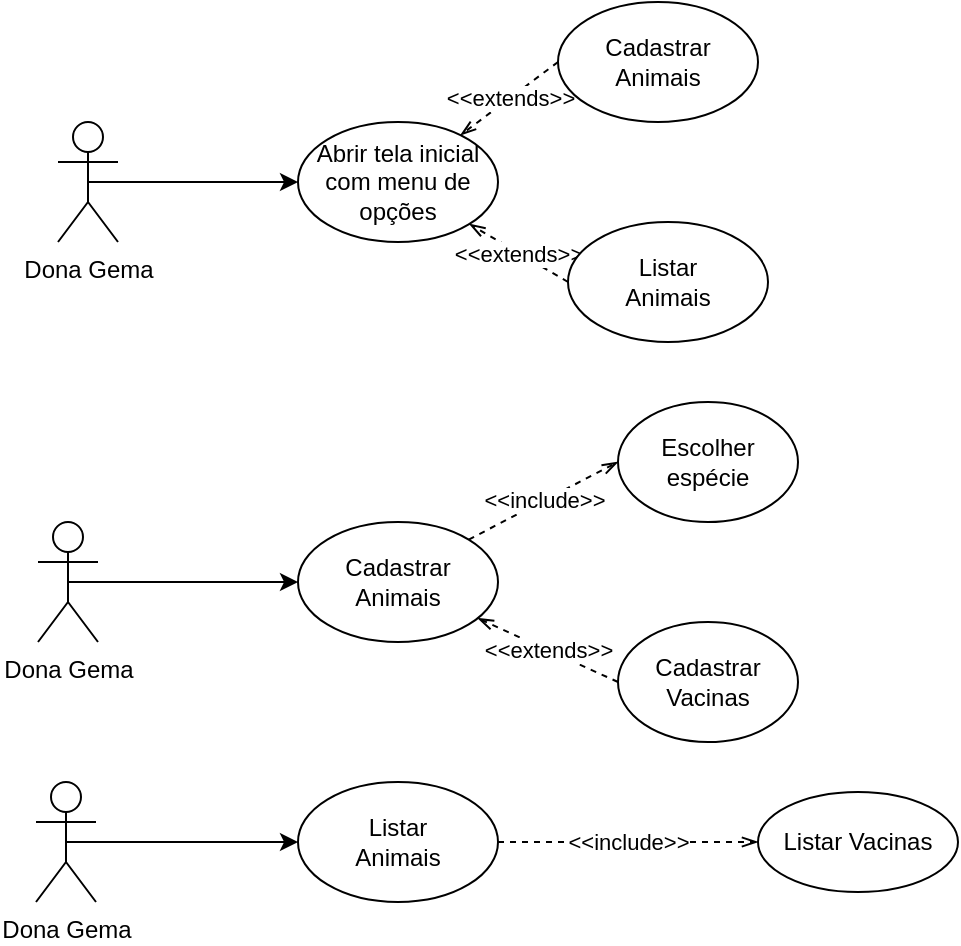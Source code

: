 <mxfile version="12.8.8" type="device"><diagram id="XwFvYuv_kGhR3PvkvoQd" name="Page-1"><mxGraphModel dx="1422" dy="745" grid="1" gridSize="10" guides="1" tooltips="1" connect="1" arrows="1" fold="1" page="1" pageScale="1" pageWidth="827" pageHeight="1169" math="0" shadow="0"><root><mxCell id="0"/><mxCell id="1" parent="0"/><mxCell id="qprT6GtrKF4YWhgkiHP0-18" value="&amp;lt;&amp;lt;include&amp;gt;&amp;gt;" style="edgeStyle=none;rounded=0;orthogonalLoop=1;jettySize=auto;html=1;exitX=1;exitY=0;exitDx=0;exitDy=0;entryX=0;entryY=0.5;entryDx=0;entryDy=0;dashed=1;endArrow=openThin;endFill=0;" edge="1" parent="1" source="qprT6GtrKF4YWhgkiHP0-1" target="qprT6GtrKF4YWhgkiHP0-4"><mxGeometry relative="1" as="geometry"/></mxCell><mxCell id="qprT6GtrKF4YWhgkiHP0-1" value="Cadastrar Animais" style="ellipse;whiteSpace=wrap;html=1;" vertex="1" parent="1"><mxGeometry x="340" y="370" width="100" height="60" as="geometry"/></mxCell><mxCell id="qprT6GtrKF4YWhgkiHP0-16" value="&amp;lt;&amp;lt;extends&amp;gt;&amp;gt;" style="rounded=0;orthogonalLoop=1;jettySize=auto;html=1;exitX=0;exitY=0.5;exitDx=0;exitDy=0;dashed=1;endArrow=openThin;endFill=0;" edge="1" parent="1" source="qprT6GtrKF4YWhgkiHP0-7" target="qprT6GtrKF4YWhgkiHP0-2"><mxGeometry relative="1" as="geometry"/></mxCell><mxCell id="qprT6GtrKF4YWhgkiHP0-2" value="Abrir tela inicial com menu de opções" style="ellipse;whiteSpace=wrap;html=1;" vertex="1" parent="1"><mxGeometry x="340" y="170" width="100" height="60" as="geometry"/></mxCell><mxCell id="qprT6GtrKF4YWhgkiHP0-19" value="&amp;lt;&amp;lt;include&amp;gt;&amp;gt;" style="edgeStyle=none;rounded=0;orthogonalLoop=1;jettySize=auto;html=1;exitX=1;exitY=0.5;exitDx=0;exitDy=0;entryX=0;entryY=0.5;entryDx=0;entryDy=0;dashed=1;endArrow=openThin;endFill=0;" edge="1" parent="1" source="qprT6GtrKF4YWhgkiHP0-3" target="qprT6GtrKF4YWhgkiHP0-12"><mxGeometry relative="1" as="geometry"/></mxCell><mxCell id="qprT6GtrKF4YWhgkiHP0-3" value="Listar&lt;br&gt;Animais" style="ellipse;whiteSpace=wrap;html=1;" vertex="1" parent="1"><mxGeometry x="340" y="500" width="100" height="60" as="geometry"/></mxCell><mxCell id="qprT6GtrKF4YWhgkiHP0-4" value="Escolher espécie" style="ellipse;whiteSpace=wrap;html=1;" vertex="1" parent="1"><mxGeometry x="500" y="310" width="90" height="60" as="geometry"/></mxCell><mxCell id="qprT6GtrKF4YWhgkiHP0-20" value="&amp;lt;&amp;lt;extends&amp;gt;&amp;gt;" style="edgeStyle=none;rounded=0;orthogonalLoop=1;jettySize=auto;html=1;exitX=0;exitY=0.5;exitDx=0;exitDy=0;dashed=1;endArrow=openThin;endFill=0;" edge="1" parent="1" source="qprT6GtrKF4YWhgkiHP0-5" target="qprT6GtrKF4YWhgkiHP0-1"><mxGeometry relative="1" as="geometry"/></mxCell><mxCell id="qprT6GtrKF4YWhgkiHP0-5" value="Cadastrar Vacinas" style="ellipse;whiteSpace=wrap;html=1;" vertex="1" parent="1"><mxGeometry x="500" y="420" width="90" height="60" as="geometry"/></mxCell><mxCell id="qprT6GtrKF4YWhgkiHP0-13" style="edgeStyle=orthogonalEdgeStyle;rounded=0;orthogonalLoop=1;jettySize=auto;html=1;exitX=0.5;exitY=0.5;exitDx=0;exitDy=0;exitPerimeter=0;entryX=0;entryY=0.5;entryDx=0;entryDy=0;" edge="1" parent="1" source="qprT6GtrKF4YWhgkiHP0-6" target="qprT6GtrKF4YWhgkiHP0-2"><mxGeometry relative="1" as="geometry"/></mxCell><mxCell id="qprT6GtrKF4YWhgkiHP0-6" value="Dona Gema" style="shape=umlActor;verticalLabelPosition=bottom;labelBackgroundColor=#ffffff;verticalAlign=top;html=1;" vertex="1" parent="1"><mxGeometry x="220" y="170" width="30" height="60" as="geometry"/></mxCell><mxCell id="qprT6GtrKF4YWhgkiHP0-7" value="Cadastrar Animais" style="ellipse;whiteSpace=wrap;html=1;" vertex="1" parent="1"><mxGeometry x="470" y="110" width="100" height="60" as="geometry"/></mxCell><mxCell id="qprT6GtrKF4YWhgkiHP0-17" value="&amp;lt;&amp;lt;extends&amp;gt;&amp;gt;" style="edgeStyle=none;rounded=0;orthogonalLoop=1;jettySize=auto;html=1;exitX=0;exitY=0.5;exitDx=0;exitDy=0;dashed=1;endArrow=openThin;endFill=0;" edge="1" parent="1" source="qprT6GtrKF4YWhgkiHP0-8" target="qprT6GtrKF4YWhgkiHP0-2"><mxGeometry relative="1" as="geometry"/></mxCell><mxCell id="qprT6GtrKF4YWhgkiHP0-8" value="Listar&lt;br&gt;Animais" style="ellipse;whiteSpace=wrap;html=1;" vertex="1" parent="1"><mxGeometry x="475" y="220" width="100" height="60" as="geometry"/></mxCell><mxCell id="qprT6GtrKF4YWhgkiHP0-14" style="edgeStyle=orthogonalEdgeStyle;rounded=0;orthogonalLoop=1;jettySize=auto;html=1;exitX=0.5;exitY=0.5;exitDx=0;exitDy=0;exitPerimeter=0;entryX=0;entryY=0.5;entryDx=0;entryDy=0;" edge="1" parent="1" source="qprT6GtrKF4YWhgkiHP0-10" target="qprT6GtrKF4YWhgkiHP0-1"><mxGeometry relative="1" as="geometry"/></mxCell><mxCell id="qprT6GtrKF4YWhgkiHP0-10" value="Dona Gema" style="shape=umlActor;verticalLabelPosition=bottom;labelBackgroundColor=#ffffff;verticalAlign=top;html=1;" vertex="1" parent="1"><mxGeometry x="210" y="370" width="30" height="60" as="geometry"/></mxCell><mxCell id="qprT6GtrKF4YWhgkiHP0-15" style="edgeStyle=orthogonalEdgeStyle;rounded=0;orthogonalLoop=1;jettySize=auto;html=1;exitX=0.5;exitY=0.5;exitDx=0;exitDy=0;exitPerimeter=0;entryX=0;entryY=0.5;entryDx=0;entryDy=0;" edge="1" parent="1" source="qprT6GtrKF4YWhgkiHP0-11" target="qprT6GtrKF4YWhgkiHP0-3"><mxGeometry relative="1" as="geometry"/></mxCell><mxCell id="qprT6GtrKF4YWhgkiHP0-11" value="Dona Gema" style="shape=umlActor;verticalLabelPosition=bottom;labelBackgroundColor=#ffffff;verticalAlign=top;html=1;" vertex="1" parent="1"><mxGeometry x="209" y="500" width="30" height="60" as="geometry"/></mxCell><mxCell id="qprT6GtrKF4YWhgkiHP0-12" value="Listar Vacinas" style="ellipse;whiteSpace=wrap;html=1;" vertex="1" parent="1"><mxGeometry x="570" y="505" width="100" height="50" as="geometry"/></mxCell></root></mxGraphModel></diagram></mxfile>